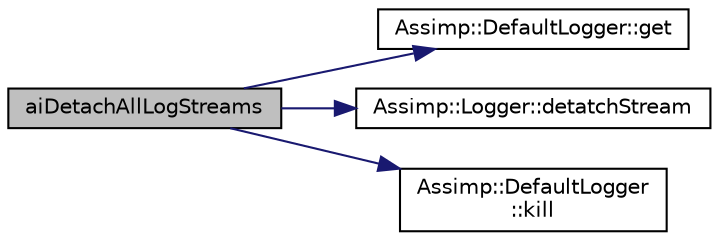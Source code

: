 digraph "aiDetachAllLogStreams"
{
  edge [fontname="Helvetica",fontsize="10",labelfontname="Helvetica",labelfontsize="10"];
  node [fontname="Helvetica",fontsize="10",shape=record];
  rankdir="LR";
  Node1 [label="aiDetachAllLogStreams",height=0.2,width=0.4,color="black", fillcolor="grey75", style="filled", fontcolor="black"];
  Node1 -> Node2 [color="midnightblue",fontsize="10",style="solid",fontname="Helvetica"];
  Node2 [label="Assimp::DefaultLogger::get",height=0.2,width=0.4,color="black", fillcolor="white", style="filled",URL="$class_assimp_1_1_default_logger.html#a093cac26b06553ac774f84769cb0d691",tooltip="Getter for singleton instance. "];
  Node1 -> Node3 [color="midnightblue",fontsize="10",style="solid",fontname="Helvetica"];
  Node3 [label="Assimp::Logger::detatchStream",height=0.2,width=0.4,color="black", fillcolor="white", style="filled",URL="$class_assimp_1_1_logger.html#a9489263727f29fecbd705d5c8d2590c0",tooltip="Detach a still attached stream from the logger (or modify the filter flags bits) "];
  Node1 -> Node4 [color="midnightblue",fontsize="10",style="solid",fontname="Helvetica"];
  Node4 [label="Assimp::DefaultLogger\l::kill",height=0.2,width=0.4,color="black", fillcolor="white", style="filled",URL="$class_assimp_1_1_default_logger.html#af2adfcf8df6868b2a7a753ac166b4a0c",tooltip="Kills the current singleton logger and replaces it with a #NullLogger instance. "];
}
